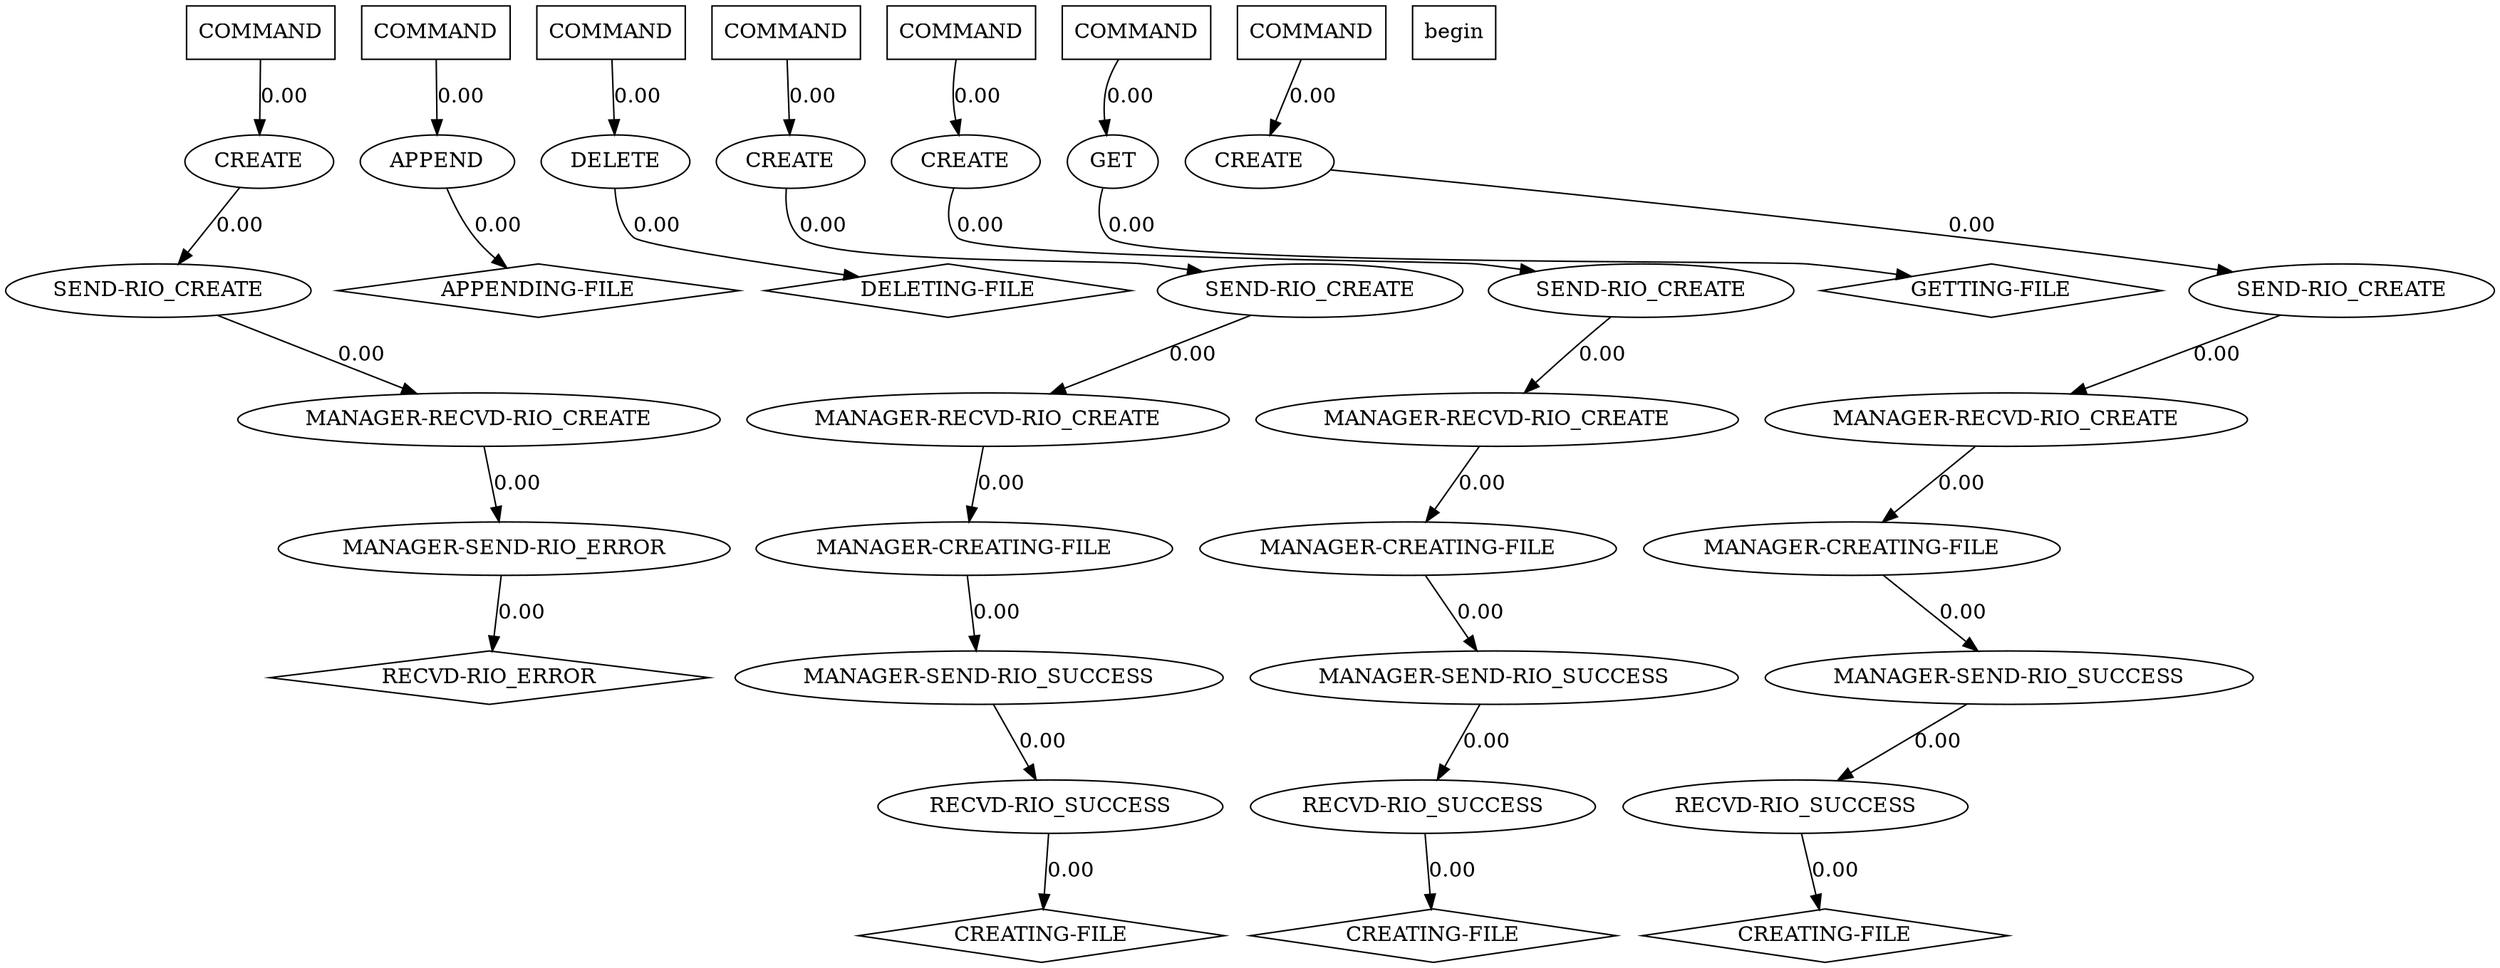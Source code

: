 digraph {
  0 [label="COMMAND",shape=box];
  1 [label="COMMAND",shape=box];
  2 [label="COMMAND",shape=box];
  3 [label="COMMAND",shape=box];
  4 [label="COMMAND",shape=box];
  5 [label="COMMAND",shape=box];
  6 [label="COMMAND",shape=box];
  7 [label="begin",shape=box];
  8 [label="APPEND"];
  9 [label="CREATE"];
  10 [label="CREATE"];
  11 [label="CREATE"];
  12 [label="CREATE"];
  13 [label="DELETE"];
  14 [label="GET"];
  15 [label="APPENDING-FILE",shape=diamond];
  16 [label="DELETING-FILE",shape=diamond];
  17 [label="GETTING-FILE",shape=diamond];
  18 [label="SEND-RIO_CREATE"];
  19 [label="SEND-RIO_CREATE"];
  20 [label="SEND-RIO_CREATE"];
  21 [label="SEND-RIO_CREATE"];
  22 [label="MANAGER-RECVD-RIO_CREATE"];
  23 [label="MANAGER-RECVD-RIO_CREATE"];
  24 [label="MANAGER-RECVD-RIO_CREATE"];
  25 [label="MANAGER-RECVD-RIO_CREATE"];
  26 [label="MANAGER-CREATING-FILE"];
  27 [label="MANAGER-CREATING-FILE"];
  28 [label="MANAGER-CREATING-FILE"];
  29 [label="MANAGER-SEND-RIO_ERROR"];
  30 [label="MANAGER-SEND-RIO_SUCCESS"];
  31 [label="MANAGER-SEND-RIO_SUCCESS"];
  32 [label="MANAGER-SEND-RIO_SUCCESS"];
  33 [label="RECVD-RIO_ERROR",shape=diamond];
  34 [label="RECVD-RIO_SUCCESS"];
  35 [label="RECVD-RIO_SUCCESS"];
  36 [label="RECVD-RIO_SUCCESS"];
  37 [label="CREATING-FILE",shape=diamond];
  38 [label="CREATING-FILE",shape=diamond];
  39 [label="CREATING-FILE",shape=diamond];
0->9 [label="0.00", weight="0.00",];
1->8 [label="0.00", weight="0.00",];
2->13 [label="0.00", weight="0.00",];
3->10 [label="0.00", weight="0.00",];
4->11 [label="0.00", weight="0.00",];
5->14 [label="0.00", weight="0.00",];
6->12 [label="0.00", weight="0.00",];
8->15 [label="0.00", weight="0.00",];
9->18 [label="0.00", weight="0.00",];
10->19 [label="0.00", weight="0.00",];
11->20 [label="0.00", weight="0.00",];
12->21 [label="0.00", weight="0.00",];
13->16 [label="0.00", weight="0.00",];
14->17 [label="0.00", weight="0.00",];
18->22 [label="0.00", weight="0.00",];
19->23 [label="0.00", weight="0.00",];
20->24 [label="0.00", weight="0.00",];
21->25 [label="0.00", weight="0.00",];
22->29 [label="0.00", weight="0.00",];
23->26 [label="0.00", weight="0.00",];
24->27 [label="0.00", weight="0.00",];
25->28 [label="0.00", weight="0.00",];
26->30 [label="0.00", weight="0.00",];
27->31 [label="0.00", weight="0.00",];
28->32 [label="0.00", weight="0.00",];
29->33 [label="0.00", weight="0.00",];
30->34 [label="0.00", weight="0.00",];
31->35 [label="0.00", weight="0.00",];
32->36 [label="0.00", weight="0.00",];
34->37 [label="0.00", weight="0.00",];
35->38 [label="0.00", weight="0.00",];
36->39 [label="0.00", weight="0.00",];
} // digraph
